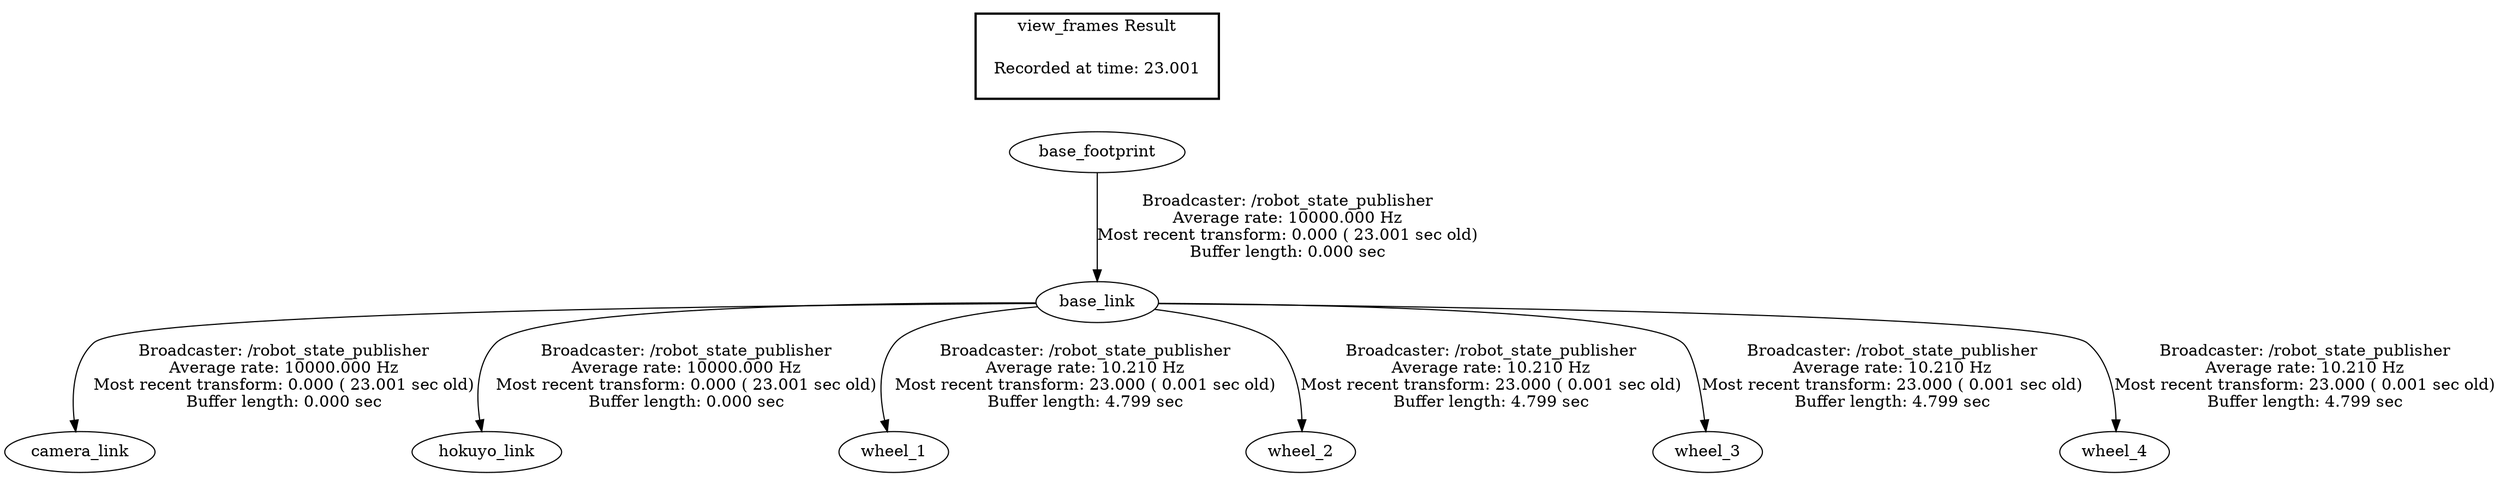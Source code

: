 digraph G {
"base_footprint" -> "base_link"[label="Broadcaster: /robot_state_publisher\nAverage rate: 10000.000 Hz\nMost recent transform: 0.000 ( 23.001 sec old)\nBuffer length: 0.000 sec\n"];
"base_link" -> "camera_link"[label="Broadcaster: /robot_state_publisher\nAverage rate: 10000.000 Hz\nMost recent transform: 0.000 ( 23.001 sec old)\nBuffer length: 0.000 sec\n"];
"base_link" -> "hokuyo_link"[label="Broadcaster: /robot_state_publisher\nAverage rate: 10000.000 Hz\nMost recent transform: 0.000 ( 23.001 sec old)\nBuffer length: 0.000 sec\n"];
"base_link" -> "wheel_1"[label="Broadcaster: /robot_state_publisher\nAverage rate: 10.210 Hz\nMost recent transform: 23.000 ( 0.001 sec old)\nBuffer length: 4.799 sec\n"];
"base_link" -> "wheel_2"[label="Broadcaster: /robot_state_publisher\nAverage rate: 10.210 Hz\nMost recent transform: 23.000 ( 0.001 sec old)\nBuffer length: 4.799 sec\n"];
"base_link" -> "wheel_3"[label="Broadcaster: /robot_state_publisher\nAverage rate: 10.210 Hz\nMost recent transform: 23.000 ( 0.001 sec old)\nBuffer length: 4.799 sec\n"];
"base_link" -> "wheel_4"[label="Broadcaster: /robot_state_publisher\nAverage rate: 10.210 Hz\nMost recent transform: 23.000 ( 0.001 sec old)\nBuffer length: 4.799 sec\n"];
edge [style=invis];
 subgraph cluster_legend { style=bold; color=black; label ="view_frames Result";
"Recorded at time: 23.001"[ shape=plaintext ] ;
 }->"base_footprint";
}